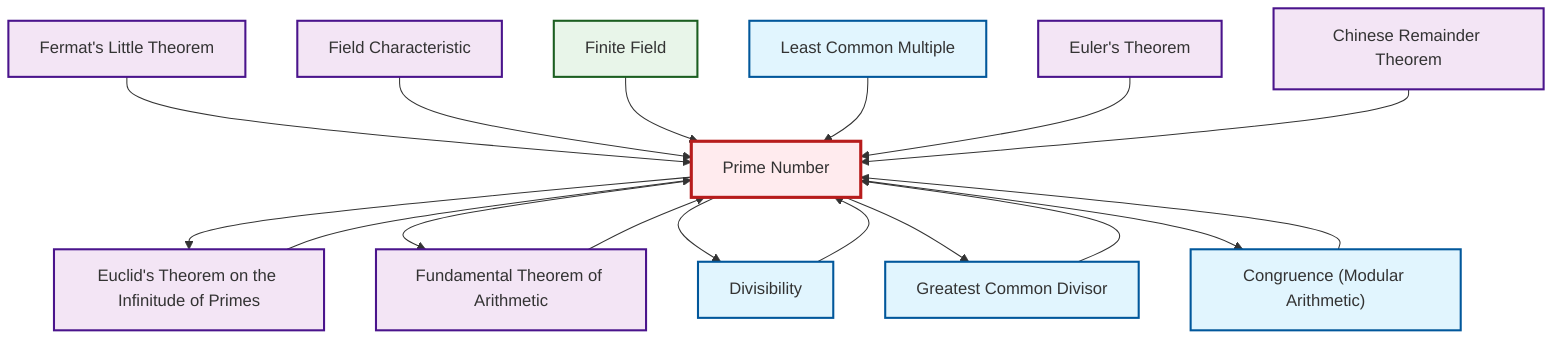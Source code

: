 graph TD
    classDef definition fill:#e1f5fe,stroke:#01579b,stroke-width:2px
    classDef theorem fill:#f3e5f5,stroke:#4a148c,stroke-width:2px
    classDef axiom fill:#fff3e0,stroke:#e65100,stroke-width:2px
    classDef example fill:#e8f5e9,stroke:#1b5e20,stroke-width:2px
    classDef current fill:#ffebee,stroke:#b71c1c,stroke-width:3px
    thm-field-characteristic["Field Characteristic"]:::theorem
    def-lcm["Least Common Multiple"]:::definition
    thm-euclid-infinitude-primes["Euclid's Theorem on the Infinitude of Primes"]:::theorem
    thm-chinese-remainder["Chinese Remainder Theorem"]:::theorem
    def-prime["Prime Number"]:::definition
    def-gcd["Greatest Common Divisor"]:::definition
    thm-fundamental-arithmetic["Fundamental Theorem of Arithmetic"]:::theorem
    thm-fermat-little["Fermat's Little Theorem"]:::theorem
    def-divisibility["Divisibility"]:::definition
    ex-finite-field["Finite Field"]:::example
    def-congruence["Congruence (Modular Arithmetic)"]:::definition
    thm-euler["Euler's Theorem"]:::theorem
    def-prime --> thm-euclid-infinitude-primes
    thm-fermat-little --> def-prime
    def-congruence --> def-prime
    def-prime --> thm-fundamental-arithmetic
    def-prime --> def-divisibility
    thm-field-characteristic --> def-prime
    thm-euclid-infinitude-primes --> def-prime
    ex-finite-field --> def-prime
    def-prime --> def-gcd
    def-prime --> def-congruence
    def-lcm --> def-prime
    def-gcd --> def-prime
    def-divisibility --> def-prime
    thm-fundamental-arithmetic --> def-prime
    thm-euler --> def-prime
    thm-chinese-remainder --> def-prime
    class def-prime current